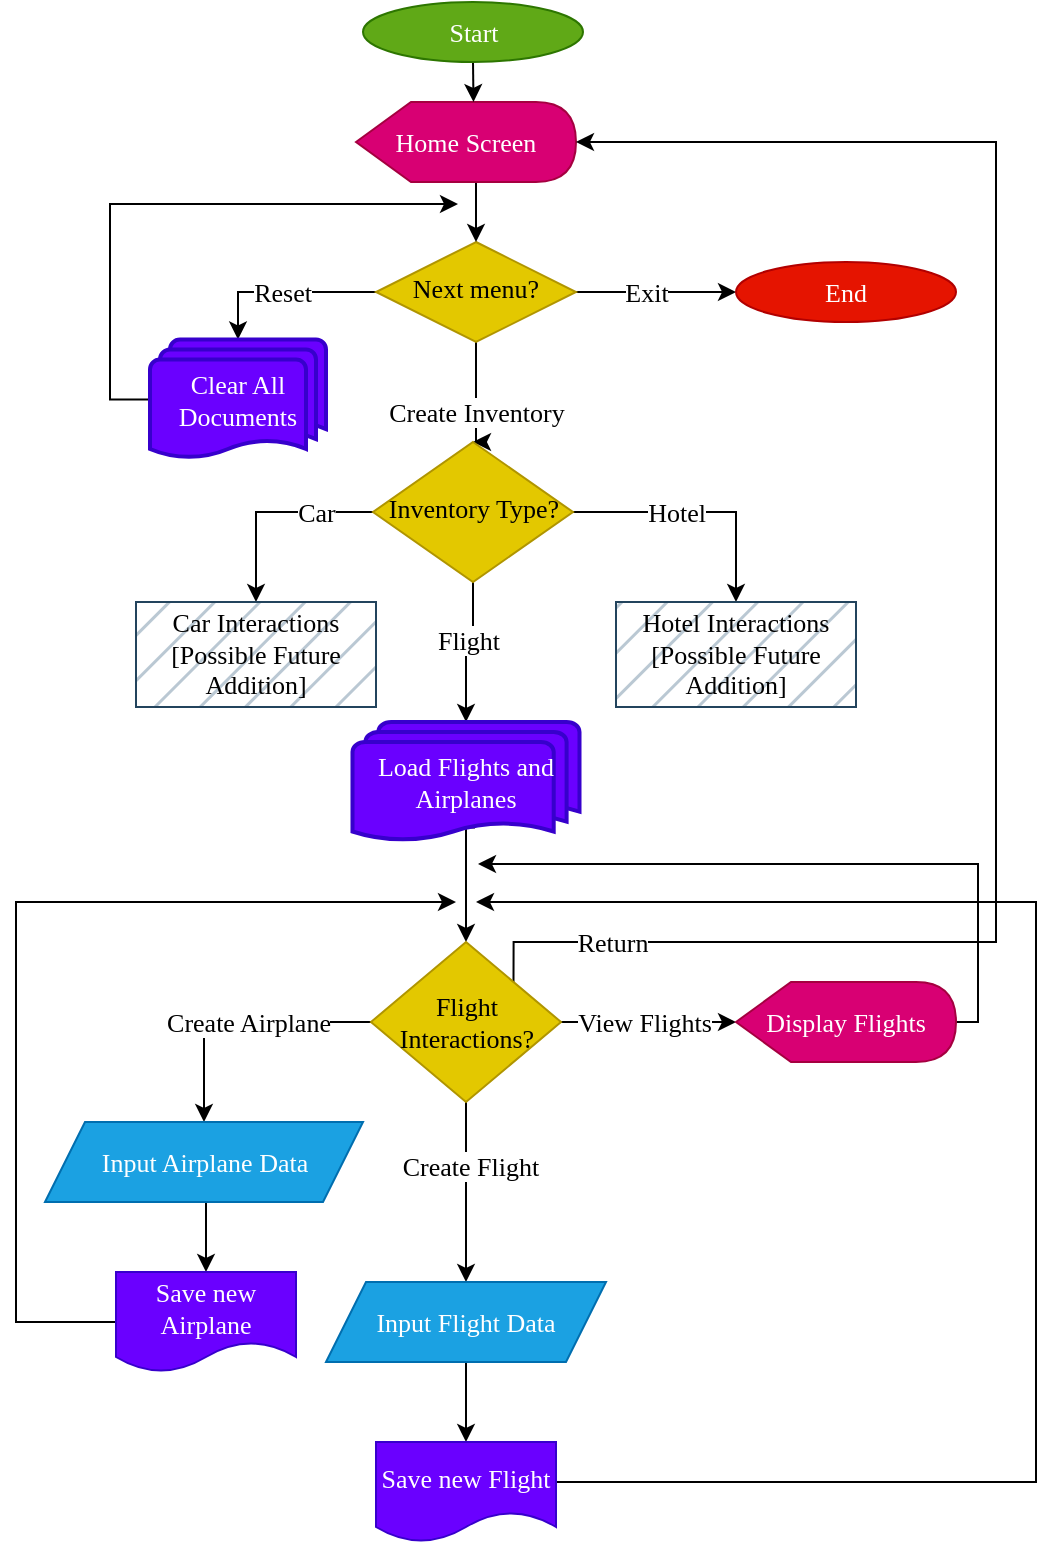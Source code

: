 <mxfile version="20.8.23" type="github">
  <diagram id="C5RBs43oDa-KdzZeNtuy" name="Page-1">
    <mxGraphModel dx="1793" dy="859" grid="1" gridSize="10" guides="1" tooltips="1" connect="1" arrows="1" fold="1" page="1" pageScale="1" pageWidth="827" pageHeight="1169" background="none" math="0" shadow="0">
      <root>
        <mxCell id="WIyWlLk6GJQsqaUBKTNV-0" />
        <mxCell id="WIyWlLk6GJQsqaUBKTNV-1" parent="WIyWlLk6GJQsqaUBKTNV-0" />
        <mxCell id="dLMQJUKiDlXVM5kgYUkp-5" style="edgeStyle=orthogonalEdgeStyle;rounded=0;orthogonalLoop=1;jettySize=auto;html=1;exitX=0;exitY=0.5;exitDx=0;exitDy=0;entryX=0.5;entryY=0;entryDx=0;entryDy=0;entryPerimeter=0;fontSize=13;fontFamily=Verdana;" edge="1" parent="WIyWlLk6GJQsqaUBKTNV-1" source="WIyWlLk6GJQsqaUBKTNV-6" target="dLMQJUKiDlXVM5kgYUkp-4">
          <mxGeometry relative="1" as="geometry" />
        </mxCell>
        <mxCell id="dLMQJUKiDlXVM5kgYUkp-6" value="Reset" style="edgeLabel;html=1;align=center;verticalAlign=middle;resizable=0;points=[];fontSize=13;fontFamily=Verdana;" vertex="1" connectable="0" parent="dLMQJUKiDlXVM5kgYUkp-5">
          <mxGeometry x="0.327" y="-1" relative="1" as="geometry">
            <mxPoint x="14" y="1" as="offset" />
          </mxGeometry>
        </mxCell>
        <mxCell id="dLMQJUKiDlXVM5kgYUkp-9" style="edgeStyle=orthogonalEdgeStyle;rounded=0;orthogonalLoop=1;jettySize=auto;html=1;exitX=1;exitY=0.5;exitDx=0;exitDy=0;entryX=0;entryY=0.5;entryDx=0;entryDy=0;fontSize=13;fontFamily=Verdana;" edge="1" parent="WIyWlLk6GJQsqaUBKTNV-1" source="WIyWlLk6GJQsqaUBKTNV-6" target="dLMQJUKiDlXVM5kgYUkp-8">
          <mxGeometry relative="1" as="geometry">
            <Array as="points">
              <mxPoint x="509" y="344" />
              <mxPoint x="509" y="344" />
            </Array>
          </mxGeometry>
        </mxCell>
        <mxCell id="dLMQJUKiDlXVM5kgYUkp-10" value="Exit" style="edgeLabel;html=1;align=center;verticalAlign=middle;resizable=0;points=[];fontSize=13;fontFamily=Verdana;" vertex="1" connectable="0" parent="dLMQJUKiDlXVM5kgYUkp-9">
          <mxGeometry x="0.283" y="3" relative="1" as="geometry">
            <mxPoint x="-17" y="3" as="offset" />
          </mxGeometry>
        </mxCell>
        <mxCell id="dLMQJUKiDlXVM5kgYUkp-15" style="edgeStyle=orthogonalEdgeStyle;rounded=0;orthogonalLoop=1;jettySize=auto;html=1;exitX=0.5;exitY=1;exitDx=0;exitDy=0;entryX=0.5;entryY=0;entryDx=0;entryDy=0;fontSize=13;fontFamily=Verdana;" edge="1" parent="WIyWlLk6GJQsqaUBKTNV-1" source="WIyWlLk6GJQsqaUBKTNV-6" target="dLMQJUKiDlXVM5kgYUkp-14">
          <mxGeometry relative="1" as="geometry">
            <Array as="points">
              <mxPoint x="389" y="439" />
              <mxPoint x="389" y="439" />
            </Array>
          </mxGeometry>
        </mxCell>
        <mxCell id="dLMQJUKiDlXVM5kgYUkp-16" value="Create Inventory" style="edgeLabel;html=1;align=center;verticalAlign=middle;resizable=0;points=[];fontSize=13;fontFamily=Verdana;" vertex="1" connectable="0" parent="dLMQJUKiDlXVM5kgYUkp-15">
          <mxGeometry x="0.25" y="-4" relative="1" as="geometry">
            <mxPoint x="4" y="-22" as="offset" />
          </mxGeometry>
        </mxCell>
        <mxCell id="WIyWlLk6GJQsqaUBKTNV-6" value="Next menu?" style="rhombus;whiteSpace=wrap;html=1;shadow=0;fontFamily=Verdana;fontSize=13;align=center;strokeWidth=1;spacing=6;spacingTop=-4;fillColor=#e3c800;fontColor=#000000;strokeColor=#B09500;" parent="WIyWlLk6GJQsqaUBKTNV-1" vertex="1">
          <mxGeometry x="339" y="319" width="100" height="50" as="geometry" />
        </mxCell>
        <mxCell id="dLMQJUKiDlXVM5kgYUkp-2" style="edgeStyle=orthogonalEdgeStyle;rounded=0;orthogonalLoop=1;jettySize=auto;html=1;exitX=0;exitY=0;exitDx=58.75;exitDy=40;exitPerimeter=0;entryX=0.5;entryY=0;entryDx=0;entryDy=0;fontSize=13;fontFamily=Verdana;" edge="1" parent="WIyWlLk6GJQsqaUBKTNV-1" source="dLMQJUKiDlXVM5kgYUkp-1" target="WIyWlLk6GJQsqaUBKTNV-6">
          <mxGeometry relative="1" as="geometry" />
        </mxCell>
        <mxCell id="dLMQJUKiDlXVM5kgYUkp-1" value="Home Screen" style="shape=display;whiteSpace=wrap;html=1;fontSize=13;fontFamily=Verdana;fillColor=#d80073;fontColor=#ffffff;strokeColor=#A50040;" vertex="1" parent="WIyWlLk6GJQsqaUBKTNV-1">
          <mxGeometry x="329" y="249" width="110" height="40" as="geometry" />
        </mxCell>
        <mxCell id="dLMQJUKiDlXVM5kgYUkp-61" style="edgeStyle=orthogonalEdgeStyle;rounded=0;orthogonalLoop=1;jettySize=auto;html=1;exitX=0;exitY=0.5;exitDx=0;exitDy=0;exitPerimeter=0;" edge="1" parent="WIyWlLk6GJQsqaUBKTNV-1" source="dLMQJUKiDlXVM5kgYUkp-4">
          <mxGeometry relative="1" as="geometry">
            <mxPoint x="380" y="300" as="targetPoint" />
            <Array as="points">
              <mxPoint x="206" y="398" />
              <mxPoint x="206" y="300" />
            </Array>
          </mxGeometry>
        </mxCell>
        <mxCell id="dLMQJUKiDlXVM5kgYUkp-4" value="Clear All Documents" style="strokeWidth=2;html=1;shape=mxgraph.flowchart.multi-document;whiteSpace=wrap;fontSize=13;fontFamily=Verdana;fillColor=#6a00ff;fontColor=#ffffff;strokeColor=#3700CC;fillStyle=auto;" vertex="1" parent="WIyWlLk6GJQsqaUBKTNV-1">
          <mxGeometry x="226" y="367.75" width="88" height="60" as="geometry" />
        </mxCell>
        <mxCell id="dLMQJUKiDlXVM5kgYUkp-53" style="edgeStyle=orthogonalEdgeStyle;rounded=0;orthogonalLoop=1;jettySize=auto;html=1;exitX=0.5;exitY=1;exitDx=0;exitDy=0;entryX=0;entryY=0;entryDx=58.75;entryDy=0;entryPerimeter=0;fontSize=13;fontFamily=Verdana;" edge="1" parent="WIyWlLk6GJQsqaUBKTNV-1" source="dLMQJUKiDlXVM5kgYUkp-7" target="dLMQJUKiDlXVM5kgYUkp-1">
          <mxGeometry relative="1" as="geometry" />
        </mxCell>
        <mxCell id="dLMQJUKiDlXVM5kgYUkp-7" value="Start" style="ellipse;whiteSpace=wrap;html=1;fontSize=13;fontFamily=Verdana;fillColor=#60a917;fontColor=#ffffff;strokeColor=#2D7600;" vertex="1" parent="WIyWlLk6GJQsqaUBKTNV-1">
          <mxGeometry x="332.5" y="199" width="110" height="30" as="geometry" />
        </mxCell>
        <mxCell id="dLMQJUKiDlXVM5kgYUkp-8" value="End" style="ellipse;whiteSpace=wrap;html=1;fontSize=13;fontFamily=Verdana;fillColor=#e51400;fontColor=#ffffff;strokeColor=#B20000;" vertex="1" parent="WIyWlLk6GJQsqaUBKTNV-1">
          <mxGeometry x="519" y="329" width="110" height="30" as="geometry" />
        </mxCell>
        <mxCell id="dLMQJUKiDlXVM5kgYUkp-19" style="edgeStyle=orthogonalEdgeStyle;rounded=0;orthogonalLoop=1;jettySize=auto;html=1;exitX=0;exitY=0.5;exitDx=0;exitDy=0;entryX=0.5;entryY=0;entryDx=0;entryDy=0;fontSize=13;fontFamily=Verdana;" edge="1" parent="WIyWlLk6GJQsqaUBKTNV-1" source="dLMQJUKiDlXVM5kgYUkp-14" target="dLMQJUKiDlXVM5kgYUkp-17">
          <mxGeometry relative="1" as="geometry">
            <Array as="points">
              <mxPoint x="279" y="454" />
            </Array>
          </mxGeometry>
        </mxCell>
        <mxCell id="dLMQJUKiDlXVM5kgYUkp-22" value="Car" style="edgeLabel;html=1;align=center;verticalAlign=middle;resizable=0;points=[];fontSize=13;fontFamily=Verdana;" vertex="1" connectable="0" parent="dLMQJUKiDlXVM5kgYUkp-19">
          <mxGeometry x="0.282" relative="1" as="geometry">
            <mxPoint x="30" y="-8" as="offset" />
          </mxGeometry>
        </mxCell>
        <mxCell id="dLMQJUKiDlXVM5kgYUkp-20" style="edgeStyle=orthogonalEdgeStyle;rounded=0;orthogonalLoop=1;jettySize=auto;html=1;exitX=1;exitY=0.5;exitDx=0;exitDy=0;entryX=0.5;entryY=0;entryDx=0;entryDy=0;fontSize=13;fontFamily=Verdana;" edge="1" parent="WIyWlLk6GJQsqaUBKTNV-1" source="dLMQJUKiDlXVM5kgYUkp-14" target="dLMQJUKiDlXVM5kgYUkp-18">
          <mxGeometry relative="1" as="geometry" />
        </mxCell>
        <mxCell id="dLMQJUKiDlXVM5kgYUkp-23" value="Hotel" style="edgeLabel;html=1;align=center;verticalAlign=middle;resizable=0;points=[];fontSize=13;fontFamily=Verdana;" vertex="1" connectable="0" parent="dLMQJUKiDlXVM5kgYUkp-20">
          <mxGeometry x="0.241" y="1" relative="1" as="geometry">
            <mxPoint x="-27" y="1" as="offset" />
          </mxGeometry>
        </mxCell>
        <mxCell id="dLMQJUKiDlXVM5kgYUkp-25" style="edgeStyle=orthogonalEdgeStyle;rounded=0;orthogonalLoop=1;jettySize=auto;html=1;entryX=0.5;entryY=0;entryDx=0;entryDy=0;exitX=0.5;exitY=0.88;exitDx=0;exitDy=0;exitPerimeter=0;fontSize=13;fontFamily=Verdana;" edge="1" parent="WIyWlLk6GJQsqaUBKTNV-1" source="dLMQJUKiDlXVM5kgYUkp-32" target="dLMQJUKiDlXVM5kgYUkp-24">
          <mxGeometry relative="1" as="geometry">
            <mxPoint x="388" y="559" as="sourcePoint" />
            <Array as="points">
              <mxPoint x="388" y="599" />
              <mxPoint x="384" y="599" />
            </Array>
          </mxGeometry>
        </mxCell>
        <mxCell id="dLMQJUKiDlXVM5kgYUkp-33" style="edgeStyle=orthogonalEdgeStyle;rounded=0;orthogonalLoop=1;jettySize=auto;html=1;exitX=0.5;exitY=1;exitDx=0;exitDy=0;entryX=0.5;entryY=0;entryDx=0;entryDy=0;entryPerimeter=0;fontSize=13;fontFamily=Verdana;" edge="1" parent="WIyWlLk6GJQsqaUBKTNV-1" source="dLMQJUKiDlXVM5kgYUkp-14" target="dLMQJUKiDlXVM5kgYUkp-32">
          <mxGeometry relative="1" as="geometry" />
        </mxCell>
        <mxCell id="dLMQJUKiDlXVM5kgYUkp-34" value="Flight" style="edgeLabel;html=1;align=center;verticalAlign=middle;resizable=0;points=[];fontSize=13;fontFamily=Verdana;" vertex="1" connectable="0" parent="dLMQJUKiDlXVM5kgYUkp-33">
          <mxGeometry x="0.306" y="2" relative="1" as="geometry">
            <mxPoint x="-1" y="-16" as="offset" />
          </mxGeometry>
        </mxCell>
        <mxCell id="dLMQJUKiDlXVM5kgYUkp-14" value="Inventory Type?" style="rhombus;whiteSpace=wrap;html=1;shadow=0;fontFamily=Verdana;fontSize=13;align=center;strokeWidth=1;spacing=6;spacingTop=-4;fillColor=#e3c800;fontColor=#000000;strokeColor=#B09500;" vertex="1" parent="WIyWlLk6GJQsqaUBKTNV-1">
          <mxGeometry x="337.5" y="419" width="100" height="70" as="geometry" />
        </mxCell>
        <mxCell id="dLMQJUKiDlXVM5kgYUkp-17" value="Car Interactions&lt;br style=&quot;font-size: 13px;&quot;&gt;[Possible Future Addition]" style="rounded=0;whiteSpace=wrap;html=1;fillColor=#bac8d3;strokeColor=#23445d;fillStyle=hatch;fontSize=13;fontFamily=Verdana;" vertex="1" parent="WIyWlLk6GJQsqaUBKTNV-1">
          <mxGeometry x="219" y="499" width="120" height="52.5" as="geometry" />
        </mxCell>
        <mxCell id="dLMQJUKiDlXVM5kgYUkp-18" value="Hotel Interactions&lt;br style=&quot;font-size: 13px;&quot;&gt;[Possible Future Addition]" style="rounded=0;whiteSpace=wrap;html=1;fillColor=#bac8d3;strokeColor=#23445d;fillStyle=hatch;fontSize=13;fontFamily=Verdana;" vertex="1" parent="WIyWlLk6GJQsqaUBKTNV-1">
          <mxGeometry x="459" y="499" width="120" height="52.5" as="geometry" />
        </mxCell>
        <mxCell id="dLMQJUKiDlXVM5kgYUkp-35" style="edgeStyle=orthogonalEdgeStyle;rounded=0;orthogonalLoop=1;jettySize=auto;html=1;exitX=1;exitY=0.5;exitDx=0;exitDy=0;entryX=0;entryY=0.5;entryDx=0;entryDy=0;entryPerimeter=0;fontSize=13;fontFamily=Verdana;" edge="1" parent="WIyWlLk6GJQsqaUBKTNV-1" source="dLMQJUKiDlXVM5kgYUkp-24" target="dLMQJUKiDlXVM5kgYUkp-29">
          <mxGeometry relative="1" as="geometry" />
        </mxCell>
        <mxCell id="dLMQJUKiDlXVM5kgYUkp-36" value="View Flights" style="edgeLabel;html=1;align=center;verticalAlign=middle;resizable=0;points=[];fontSize=13;fontFamily=Verdana;" vertex="1" connectable="0" parent="dLMQJUKiDlXVM5kgYUkp-35">
          <mxGeometry x="-0.288" relative="1" as="geometry">
            <mxPoint x="10" as="offset" />
          </mxGeometry>
        </mxCell>
        <mxCell id="dLMQJUKiDlXVM5kgYUkp-37" style="edgeStyle=orthogonalEdgeStyle;rounded=0;orthogonalLoop=1;jettySize=auto;html=1;exitX=0;exitY=0.5;exitDx=0;exitDy=0;entryX=0.5;entryY=0;entryDx=0;entryDy=0;fontSize=13;fontFamily=Verdana;" edge="1" parent="WIyWlLk6GJQsqaUBKTNV-1" source="dLMQJUKiDlXVM5kgYUkp-24" target="dLMQJUKiDlXVM5kgYUkp-27">
          <mxGeometry relative="1" as="geometry" />
        </mxCell>
        <mxCell id="dLMQJUKiDlXVM5kgYUkp-38" value="Create Airplane" style="edgeLabel;html=1;align=center;verticalAlign=middle;resizable=0;points=[];fontSize=13;fontFamily=Verdana;" vertex="1" connectable="0" parent="dLMQJUKiDlXVM5kgYUkp-37">
          <mxGeometry x="0.207" y="1" relative="1" as="geometry">
            <mxPoint x="19" y="-1" as="offset" />
          </mxGeometry>
        </mxCell>
        <mxCell id="dLMQJUKiDlXVM5kgYUkp-43" style="edgeStyle=orthogonalEdgeStyle;rounded=0;orthogonalLoop=1;jettySize=auto;html=1;exitX=0.5;exitY=1;exitDx=0;exitDy=0;entryX=0.5;entryY=0;entryDx=0;entryDy=0;fontSize=13;fontFamily=Verdana;" edge="1" parent="WIyWlLk6GJQsqaUBKTNV-1" source="dLMQJUKiDlXVM5kgYUkp-24" target="dLMQJUKiDlXVM5kgYUkp-42">
          <mxGeometry relative="1" as="geometry" />
        </mxCell>
        <mxCell id="dLMQJUKiDlXVM5kgYUkp-48" value="Create Flight" style="edgeLabel;html=1;align=center;verticalAlign=middle;resizable=0;points=[];fontSize=13;fontFamily=Verdana;" vertex="1" connectable="0" parent="dLMQJUKiDlXVM5kgYUkp-43">
          <mxGeometry x="-0.296" y="2" relative="1" as="geometry">
            <mxPoint as="offset" />
          </mxGeometry>
        </mxCell>
        <mxCell id="dLMQJUKiDlXVM5kgYUkp-49" style="edgeStyle=orthogonalEdgeStyle;rounded=0;orthogonalLoop=1;jettySize=auto;html=1;exitX=1;exitY=0;exitDx=0;exitDy=0;entryX=1;entryY=0.5;entryDx=0;entryDy=0;entryPerimeter=0;fontSize=13;fontFamily=Verdana;" edge="1" parent="WIyWlLk6GJQsqaUBKTNV-1" source="dLMQJUKiDlXVM5kgYUkp-24" target="dLMQJUKiDlXVM5kgYUkp-1">
          <mxGeometry relative="1" as="geometry">
            <mxPoint x="719" y="349" as="targetPoint" />
            <Array as="points">
              <mxPoint x="408" y="669" />
              <mxPoint x="649" y="669" />
              <mxPoint x="649" y="269" />
            </Array>
          </mxGeometry>
        </mxCell>
        <mxCell id="dLMQJUKiDlXVM5kgYUkp-50" value="Return" style="edgeLabel;html=1;align=center;verticalAlign=middle;resizable=0;points=[];fontSize=13;fontFamily=Verdana;" vertex="1" connectable="0" parent="dLMQJUKiDlXVM5kgYUkp-49">
          <mxGeometry x="-0.772" y="-2" relative="1" as="geometry">
            <mxPoint x="-31" y="-2" as="offset" />
          </mxGeometry>
        </mxCell>
        <mxCell id="dLMQJUKiDlXVM5kgYUkp-24" value="Flight Interactions?" style="rhombus;whiteSpace=wrap;html=1;fillStyle=auto;fontSize=13;fontFamily=Verdana;fillColor=#e3c800;fontColor=#000000;strokeColor=#B09500;" vertex="1" parent="WIyWlLk6GJQsqaUBKTNV-1">
          <mxGeometry x="336.5" y="669" width="95" height="80" as="geometry" />
        </mxCell>
        <mxCell id="dLMQJUKiDlXVM5kgYUkp-54" style="edgeStyle=orthogonalEdgeStyle;rounded=0;orthogonalLoop=1;jettySize=auto;html=1;exitX=0.5;exitY=1;exitDx=0;exitDy=0;entryX=0.5;entryY=0;entryDx=0;entryDy=0;fontSize=13;fontFamily=Verdana;" edge="1" parent="WIyWlLk6GJQsqaUBKTNV-1" source="dLMQJUKiDlXVM5kgYUkp-27" target="dLMQJUKiDlXVM5kgYUkp-39">
          <mxGeometry relative="1" as="geometry" />
        </mxCell>
        <mxCell id="dLMQJUKiDlXVM5kgYUkp-27" value="Input Airplane Data" style="shape=parallelogram;perimeter=parallelogramPerimeter;whiteSpace=wrap;html=1;fixedSize=1;fillStyle=auto;fontSize=13;fontFamily=Verdana;fillColor=#1ba1e2;fontColor=#ffffff;strokeColor=#006EAF;" vertex="1" parent="WIyWlLk6GJQsqaUBKTNV-1">
          <mxGeometry x="173.5" y="759" width="159" height="40" as="geometry" />
        </mxCell>
        <mxCell id="dLMQJUKiDlXVM5kgYUkp-62" style="edgeStyle=orthogonalEdgeStyle;rounded=0;orthogonalLoop=1;jettySize=auto;html=1;exitX=1;exitY=0.5;exitDx=0;exitDy=0;exitPerimeter=0;" edge="1" parent="WIyWlLk6GJQsqaUBKTNV-1" source="dLMQJUKiDlXVM5kgYUkp-29">
          <mxGeometry relative="1" as="geometry">
            <mxPoint x="390" y="630" as="targetPoint" />
            <Array as="points">
              <mxPoint x="640" y="709" />
              <mxPoint x="640" y="630" />
            </Array>
          </mxGeometry>
        </mxCell>
        <mxCell id="dLMQJUKiDlXVM5kgYUkp-29" value="Display Flights" style="shape=display;whiteSpace=wrap;html=1;fontSize=13;fontFamily=Verdana;fillColor=#d80073;fontColor=#ffffff;strokeColor=#A50040;" vertex="1" parent="WIyWlLk6GJQsqaUBKTNV-1">
          <mxGeometry x="519" y="689" width="110" height="40" as="geometry" />
        </mxCell>
        <mxCell id="dLMQJUKiDlXVM5kgYUkp-32" value="Load Flights and Airplanes" style="strokeWidth=2;html=1;shape=mxgraph.flowchart.multi-document;whiteSpace=wrap;fontSize=13;fontFamily=Verdana;fillStyle=auto;fillColor=#6a00ff;fontColor=#ffffff;strokeColor=#3700CC;" vertex="1" parent="WIyWlLk6GJQsqaUBKTNV-1">
          <mxGeometry x="327.25" y="559" width="113.5" height="60" as="geometry" />
        </mxCell>
        <mxCell id="dLMQJUKiDlXVM5kgYUkp-55" style="edgeStyle=orthogonalEdgeStyle;rounded=0;orthogonalLoop=1;jettySize=auto;html=1;exitX=0;exitY=0.5;exitDx=0;exitDy=0;fontSize=13;fontFamily=Verdana;" edge="1" parent="WIyWlLk6GJQsqaUBKTNV-1" source="dLMQJUKiDlXVM5kgYUkp-39">
          <mxGeometry relative="1" as="geometry">
            <mxPoint x="379" y="649" as="targetPoint" />
            <Array as="points">
              <mxPoint x="159" y="859" />
              <mxPoint x="159" y="649" />
              <mxPoint x="369" y="649" />
            </Array>
          </mxGeometry>
        </mxCell>
        <mxCell id="dLMQJUKiDlXVM5kgYUkp-39" value="Save new Airplane" style="shape=document;whiteSpace=wrap;html=1;boundedLbl=1;fillStyle=auto;fontSize=13;fontFamily=Verdana;fillColor=#6a00ff;fontColor=#ffffff;strokeColor=#3700CC;" vertex="1" parent="WIyWlLk6GJQsqaUBKTNV-1">
          <mxGeometry x="209" y="834" width="90" height="50" as="geometry" />
        </mxCell>
        <mxCell id="dLMQJUKiDlXVM5kgYUkp-45" style="edgeStyle=orthogonalEdgeStyle;rounded=0;orthogonalLoop=1;jettySize=auto;html=1;exitX=0.5;exitY=1;exitDx=0;exitDy=0;entryX=0.5;entryY=0;entryDx=0;entryDy=0;fontSize=13;fontFamily=Verdana;" edge="1" parent="WIyWlLk6GJQsqaUBKTNV-1" source="dLMQJUKiDlXVM5kgYUkp-42" target="dLMQJUKiDlXVM5kgYUkp-44">
          <mxGeometry relative="1" as="geometry" />
        </mxCell>
        <mxCell id="dLMQJUKiDlXVM5kgYUkp-42" value="Input Flight Data" style="shape=parallelogram;perimeter=parallelogramPerimeter;whiteSpace=wrap;html=1;fixedSize=1;fillStyle=auto;fontSize=13;fontFamily=Verdana;fillColor=#1ba1e2;fontColor=#ffffff;strokeColor=#006EAF;" vertex="1" parent="WIyWlLk6GJQsqaUBKTNV-1">
          <mxGeometry x="314" y="839" width="140" height="40" as="geometry" />
        </mxCell>
        <mxCell id="dLMQJUKiDlXVM5kgYUkp-46" style="edgeStyle=orthogonalEdgeStyle;rounded=0;orthogonalLoop=1;jettySize=auto;html=1;exitX=1;exitY=0.5;exitDx=0;exitDy=0;fontSize=13;fontFamily=Verdana;" edge="1" parent="WIyWlLk6GJQsqaUBKTNV-1" source="dLMQJUKiDlXVM5kgYUkp-44">
          <mxGeometry relative="1" as="geometry">
            <mxPoint x="389" y="649" as="targetPoint" />
            <Array as="points">
              <mxPoint x="429" y="939" />
              <mxPoint x="669" y="939" />
              <mxPoint x="669" y="649" />
            </Array>
          </mxGeometry>
        </mxCell>
        <mxCell id="dLMQJUKiDlXVM5kgYUkp-44" value="Save new Flight" style="shape=document;whiteSpace=wrap;html=1;boundedLbl=1;fillStyle=auto;fontSize=13;fontFamily=Verdana;fillColor=#6a00ff;fontColor=#ffffff;strokeColor=#3700CC;" vertex="1" parent="WIyWlLk6GJQsqaUBKTNV-1">
          <mxGeometry x="339" y="919" width="90" height="50" as="geometry" />
        </mxCell>
      </root>
    </mxGraphModel>
  </diagram>
</mxfile>
